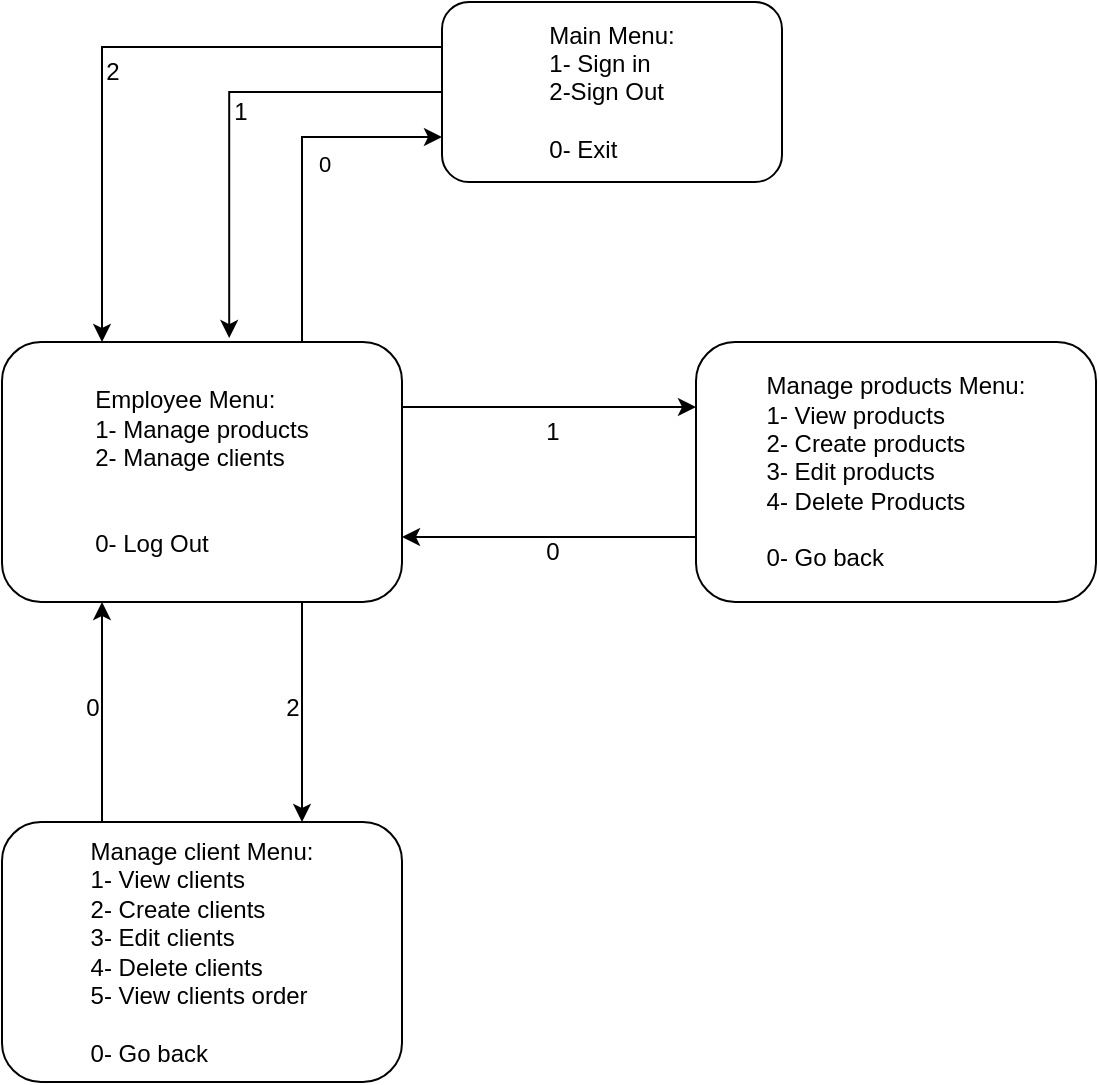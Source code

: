 <mxfile version="24.3.1" type="device">
  <diagram name="Página-1" id="ocW3EVRU7pYT-JljNWlS">
    <mxGraphModel dx="2045" dy="1010" grid="1" gridSize="10" guides="1" tooltips="1" connect="1" arrows="1" fold="1" page="1" pageScale="1" pageWidth="827" pageHeight="1169" math="0" shadow="0">
      <root>
        <mxCell id="0" />
        <mxCell id="1" parent="0" />
        <mxCell id="4cLJu39u_k5lHtrwkPme-19" style="edgeStyle=orthogonalEdgeStyle;rounded=0;orthogonalLoop=1;jettySize=auto;html=1;exitX=0;exitY=0.25;exitDx=0;exitDy=0;entryX=0.25;entryY=0;entryDx=0;entryDy=0;" edge="1" parent="1" source="4cLJu39u_k5lHtrwkPme-1" target="4cLJu39u_k5lHtrwkPme-2">
          <mxGeometry relative="1" as="geometry" />
        </mxCell>
        <mxCell id="4cLJu39u_k5lHtrwkPme-1" value="&lt;div style=&quot;text-align: justify;&quot;&gt;&lt;span style=&quot;background-color: initial;&quot;&gt;Main Menu:&lt;/span&gt;&lt;/div&gt;&lt;div&gt;&lt;div style=&quot;text-align: justify;&quot;&gt;1- Sign in&lt;/div&gt;&lt;div style=&quot;text-align: justify;&quot;&gt;2-Sign Out&lt;/div&gt;&lt;div style=&quot;text-align: justify;&quot;&gt;&lt;br&gt;&lt;/div&gt;&lt;div style=&quot;text-align: justify;&quot;&gt;0- Exit&lt;/div&gt;&lt;/div&gt;" style="rounded=1;whiteSpace=wrap;html=1;align=center;" vertex="1" parent="1">
          <mxGeometry x="500" y="150" width="170" height="90" as="geometry" />
        </mxCell>
        <mxCell id="4cLJu39u_k5lHtrwkPme-3" style="edgeStyle=orthogonalEdgeStyle;rounded=0;orthogonalLoop=1;jettySize=auto;html=1;exitX=0.75;exitY=0;exitDx=0;exitDy=0;entryX=0;entryY=0.75;entryDx=0;entryDy=0;" edge="1" parent="1" source="4cLJu39u_k5lHtrwkPme-2" target="4cLJu39u_k5lHtrwkPme-1">
          <mxGeometry relative="1" as="geometry" />
        </mxCell>
        <mxCell id="4cLJu39u_k5lHtrwkPme-4" value="0" style="edgeLabel;html=1;align=center;verticalAlign=middle;resizable=0;points=[];" vertex="1" connectable="0" parent="4cLJu39u_k5lHtrwkPme-3">
          <mxGeometry x="0.366" y="3" relative="1" as="geometry">
            <mxPoint x="-5" y="16" as="offset" />
          </mxGeometry>
        </mxCell>
        <mxCell id="4cLJu39u_k5lHtrwkPme-10" style="edgeStyle=orthogonalEdgeStyle;rounded=0;orthogonalLoop=1;jettySize=auto;html=1;exitX=1;exitY=0.25;exitDx=0;exitDy=0;entryX=0;entryY=0.25;entryDx=0;entryDy=0;" edge="1" parent="1" source="4cLJu39u_k5lHtrwkPme-2" target="4cLJu39u_k5lHtrwkPme-9">
          <mxGeometry relative="1" as="geometry" />
        </mxCell>
        <mxCell id="4cLJu39u_k5lHtrwkPme-15" style="edgeStyle=orthogonalEdgeStyle;rounded=0;orthogonalLoop=1;jettySize=auto;html=1;exitX=0.75;exitY=1;exitDx=0;exitDy=0;entryX=0.75;entryY=0;entryDx=0;entryDy=0;" edge="1" parent="1" source="4cLJu39u_k5lHtrwkPme-2" target="4cLJu39u_k5lHtrwkPme-14">
          <mxGeometry relative="1" as="geometry" />
        </mxCell>
        <mxCell id="4cLJu39u_k5lHtrwkPme-2" value="&lt;div style=&quot;text-align: justify;&quot;&gt;&lt;span style=&quot;background-color: initial;&quot;&gt;Employee Menu:&lt;/span&gt;&lt;/div&gt;&lt;div&gt;&lt;div style=&quot;text-align: justify;&quot;&gt;1- Manage products&lt;/div&gt;&lt;div style=&quot;text-align: justify;&quot;&gt;2- Manage clients&amp;nbsp;&lt;/div&gt;&lt;div style=&quot;text-align: justify;&quot;&gt;&lt;span style=&quot;background-color: initial;&quot;&gt;&lt;br&gt;&lt;/span&gt;&lt;/div&gt;&lt;div style=&quot;text-align: justify;&quot;&gt;&lt;span style=&quot;background-color: initial;&quot;&gt;&lt;br&gt;&lt;/span&gt;&lt;/div&gt;&lt;div style=&quot;text-align: justify;&quot;&gt;&lt;span style=&quot;background-color: initial;&quot;&gt;0- Log Out&lt;/span&gt;&lt;br&gt;&lt;/div&gt;&lt;/div&gt;" style="rounded=1;whiteSpace=wrap;html=1;" vertex="1" parent="1">
          <mxGeometry x="280" y="320" width="200" height="130" as="geometry" />
        </mxCell>
        <mxCell id="4cLJu39u_k5lHtrwkPme-5" style="edgeStyle=orthogonalEdgeStyle;rounded=0;orthogonalLoop=1;jettySize=auto;html=1;exitX=0;exitY=0.5;exitDx=0;exitDy=0;entryX=0.568;entryY=-0.015;entryDx=0;entryDy=0;entryPerimeter=0;" edge="1" parent="1" source="4cLJu39u_k5lHtrwkPme-1" target="4cLJu39u_k5lHtrwkPme-2">
          <mxGeometry relative="1" as="geometry" />
        </mxCell>
        <mxCell id="4cLJu39u_k5lHtrwkPme-6" value="1" style="text;html=1;align=center;verticalAlign=middle;resizable=0;points=[];autosize=1;strokeColor=none;fillColor=none;" vertex="1" parent="1">
          <mxGeometry x="384" y="190" width="30" height="30" as="geometry" />
        </mxCell>
        <mxCell id="4cLJu39u_k5lHtrwkPme-12" style="edgeStyle=orthogonalEdgeStyle;rounded=0;orthogonalLoop=1;jettySize=auto;html=1;exitX=0;exitY=0.75;exitDx=0;exitDy=0;entryX=1;entryY=0.75;entryDx=0;entryDy=0;" edge="1" parent="1" source="4cLJu39u_k5lHtrwkPme-9" target="4cLJu39u_k5lHtrwkPme-2">
          <mxGeometry relative="1" as="geometry" />
        </mxCell>
        <mxCell id="4cLJu39u_k5lHtrwkPme-9" value="&lt;div style=&quot;text-align: justify;&quot;&gt;&lt;span style=&quot;background-color: initial;&quot;&gt;Manage products Menu:&lt;/span&gt;&lt;/div&gt;&lt;div&gt;&lt;div style=&quot;text-align: justify;&quot;&gt;1- View products&lt;/div&gt;&lt;div style=&quot;text-align: justify;&quot;&gt;2- Create products&lt;/div&gt;&lt;div style=&quot;text-align: justify;&quot;&gt;3- Edit products&lt;/div&gt;&lt;div style=&quot;text-align: justify;&quot;&gt;4- Delete Products&lt;/div&gt;&lt;div style=&quot;text-align: justify;&quot;&gt;&lt;br&gt;&lt;/div&gt;&lt;div style=&quot;text-align: justify;&quot;&gt;0- Go back&lt;/div&gt;&lt;/div&gt;" style="rounded=1;whiteSpace=wrap;html=1;" vertex="1" parent="1">
          <mxGeometry x="627" y="320" width="200" height="130" as="geometry" />
        </mxCell>
        <mxCell id="4cLJu39u_k5lHtrwkPme-11" value="1" style="text;html=1;align=center;verticalAlign=middle;resizable=0;points=[];autosize=1;strokeColor=none;fillColor=none;" vertex="1" parent="1">
          <mxGeometry x="540" y="350" width="30" height="30" as="geometry" />
        </mxCell>
        <mxCell id="4cLJu39u_k5lHtrwkPme-13" value="0" style="text;html=1;align=center;verticalAlign=middle;resizable=0;points=[];autosize=1;strokeColor=none;fillColor=none;" vertex="1" parent="1">
          <mxGeometry x="540" y="410" width="30" height="30" as="geometry" />
        </mxCell>
        <mxCell id="4cLJu39u_k5lHtrwkPme-17" style="edgeStyle=orthogonalEdgeStyle;rounded=0;orthogonalLoop=1;jettySize=auto;html=1;exitX=0.25;exitY=0;exitDx=0;exitDy=0;entryX=0.25;entryY=1;entryDx=0;entryDy=0;" edge="1" parent="1" source="4cLJu39u_k5lHtrwkPme-14" target="4cLJu39u_k5lHtrwkPme-2">
          <mxGeometry relative="1" as="geometry" />
        </mxCell>
        <mxCell id="4cLJu39u_k5lHtrwkPme-14" value="&lt;div style=&quot;text-align: justify;&quot;&gt;&lt;span style=&quot;background-color: initial;&quot;&gt;Manage client Menu:&lt;/span&gt;&lt;/div&gt;&lt;div&gt;&lt;div style=&quot;text-align: justify;&quot;&gt;1- View clients&lt;/div&gt;&lt;div style=&quot;text-align: justify;&quot;&gt;2- Create clients&lt;/div&gt;&lt;div style=&quot;text-align: justify;&quot;&gt;3- Edit clients&lt;/div&gt;&lt;div style=&quot;text-align: justify;&quot;&gt;4- Delete clients&lt;/div&gt;&lt;div style=&quot;text-align: justify;&quot;&gt;5- View clients order&lt;/div&gt;&lt;div style=&quot;text-align: justify;&quot;&gt;&lt;br&gt;&lt;/div&gt;&lt;div style=&quot;text-align: justify;&quot;&gt;0- Go back&lt;/div&gt;&lt;/div&gt;" style="rounded=1;whiteSpace=wrap;html=1;" vertex="1" parent="1">
          <mxGeometry x="280" y="560" width="200" height="130" as="geometry" />
        </mxCell>
        <mxCell id="4cLJu39u_k5lHtrwkPme-16" value="2" style="text;html=1;align=center;verticalAlign=middle;resizable=0;points=[];autosize=1;strokeColor=none;fillColor=none;" vertex="1" parent="1">
          <mxGeometry x="410" y="488" width="30" height="30" as="geometry" />
        </mxCell>
        <mxCell id="4cLJu39u_k5lHtrwkPme-18" value="0" style="text;html=1;align=center;verticalAlign=middle;resizable=0;points=[];autosize=1;strokeColor=none;fillColor=none;" vertex="1" parent="1">
          <mxGeometry x="310" y="488" width="30" height="30" as="geometry" />
        </mxCell>
        <mxCell id="4cLJu39u_k5lHtrwkPme-20" value="2" style="text;html=1;align=center;verticalAlign=middle;resizable=0;points=[];autosize=1;strokeColor=none;fillColor=none;" vertex="1" parent="1">
          <mxGeometry x="320" y="170" width="30" height="30" as="geometry" />
        </mxCell>
      </root>
    </mxGraphModel>
  </diagram>
</mxfile>
